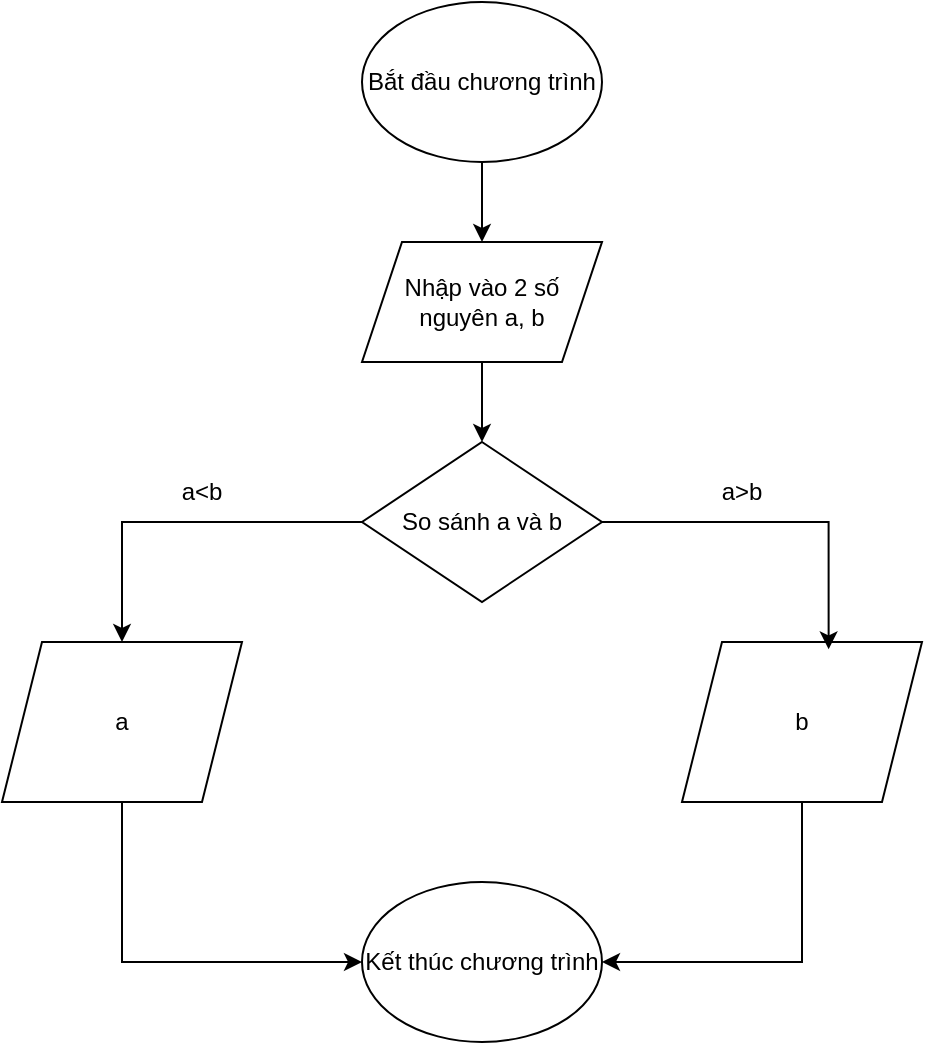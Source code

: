 <mxfile version="28.2.5">
  <diagram name="Page-1" id="I8vYod6gdMmHzipCI5QF">
    <mxGraphModel dx="772" dy="501" grid="1" gridSize="10" guides="1" tooltips="1" connect="1" arrows="1" fold="1" page="1" pageScale="1" pageWidth="850" pageHeight="1100" math="0" shadow="0">
      <root>
        <mxCell id="0" />
        <mxCell id="1" parent="0" />
        <mxCell id="HRV68TSzs3BOlZ1G72W8-13" style="edgeStyle=orthogonalEdgeStyle;rounded=0;orthogonalLoop=1;jettySize=auto;html=1;exitX=0.5;exitY=1;exitDx=0;exitDy=0;" edge="1" parent="1" source="HRV68TSzs3BOlZ1G72W8-1" target="HRV68TSzs3BOlZ1G72W8-2">
          <mxGeometry relative="1" as="geometry" />
        </mxCell>
        <mxCell id="HRV68TSzs3BOlZ1G72W8-1" value="Bắt đầu chương trình" style="ellipse;whiteSpace=wrap;html=1;" vertex="1" parent="1">
          <mxGeometry x="320" y="40" width="120" height="80" as="geometry" />
        </mxCell>
        <mxCell id="HRV68TSzs3BOlZ1G72W8-14" style="edgeStyle=orthogonalEdgeStyle;rounded=0;orthogonalLoop=1;jettySize=auto;html=1;exitX=0.5;exitY=1;exitDx=0;exitDy=0;" edge="1" parent="1" source="HRV68TSzs3BOlZ1G72W8-2" target="HRV68TSzs3BOlZ1G72W8-3">
          <mxGeometry relative="1" as="geometry" />
        </mxCell>
        <mxCell id="HRV68TSzs3BOlZ1G72W8-2" value="Nhập vào 2 số nguyên a, b" style="shape=parallelogram;perimeter=parallelogramPerimeter;whiteSpace=wrap;html=1;fixedSize=1;" vertex="1" parent="1">
          <mxGeometry x="320" y="160" width="120" height="60" as="geometry" />
        </mxCell>
        <mxCell id="HRV68TSzs3BOlZ1G72W8-6" style="edgeStyle=orthogonalEdgeStyle;rounded=0;orthogonalLoop=1;jettySize=auto;html=1;exitX=0;exitY=0.5;exitDx=0;exitDy=0;entryX=0.5;entryY=0;entryDx=0;entryDy=0;" edge="1" parent="1" source="HRV68TSzs3BOlZ1G72W8-3" target="HRV68TSzs3BOlZ1G72W8-4">
          <mxGeometry relative="1" as="geometry" />
        </mxCell>
        <mxCell id="HRV68TSzs3BOlZ1G72W8-3" value="So sánh a và b" style="rhombus;whiteSpace=wrap;html=1;" vertex="1" parent="1">
          <mxGeometry x="320" y="260" width="120" height="80" as="geometry" />
        </mxCell>
        <mxCell id="HRV68TSzs3BOlZ1G72W8-9" style="edgeStyle=orthogonalEdgeStyle;rounded=0;orthogonalLoop=1;jettySize=auto;html=1;exitX=0.5;exitY=1;exitDx=0;exitDy=0;entryX=0;entryY=0.5;entryDx=0;entryDy=0;" edge="1" parent="1" source="HRV68TSzs3BOlZ1G72W8-4" target="HRV68TSzs3BOlZ1G72W8-8">
          <mxGeometry relative="1" as="geometry" />
        </mxCell>
        <mxCell id="HRV68TSzs3BOlZ1G72W8-4" value="a" style="shape=parallelogram;perimeter=parallelogramPerimeter;whiteSpace=wrap;html=1;fixedSize=1;" vertex="1" parent="1">
          <mxGeometry x="140" y="360" width="120" height="80" as="geometry" />
        </mxCell>
        <mxCell id="HRV68TSzs3BOlZ1G72W8-10" style="edgeStyle=orthogonalEdgeStyle;rounded=0;orthogonalLoop=1;jettySize=auto;html=1;exitX=0.5;exitY=1;exitDx=0;exitDy=0;entryX=1;entryY=0.5;entryDx=0;entryDy=0;" edge="1" parent="1" source="HRV68TSzs3BOlZ1G72W8-5" target="HRV68TSzs3BOlZ1G72W8-8">
          <mxGeometry relative="1" as="geometry" />
        </mxCell>
        <mxCell id="HRV68TSzs3BOlZ1G72W8-5" value="b" style="shape=parallelogram;perimeter=parallelogramPerimeter;whiteSpace=wrap;html=1;fixedSize=1;" vertex="1" parent="1">
          <mxGeometry x="480" y="360" width="120" height="80" as="geometry" />
        </mxCell>
        <mxCell id="HRV68TSzs3BOlZ1G72W8-7" style="edgeStyle=orthogonalEdgeStyle;rounded=0;orthogonalLoop=1;jettySize=auto;html=1;exitX=1;exitY=0.5;exitDx=0;exitDy=0;entryX=0.611;entryY=0.046;entryDx=0;entryDy=0;entryPerimeter=0;" edge="1" parent="1" source="HRV68TSzs3BOlZ1G72W8-3" target="HRV68TSzs3BOlZ1G72W8-5">
          <mxGeometry relative="1" as="geometry" />
        </mxCell>
        <mxCell id="HRV68TSzs3BOlZ1G72W8-8" value="Kết thúc chương trình" style="ellipse;whiteSpace=wrap;html=1;" vertex="1" parent="1">
          <mxGeometry x="320" y="480" width="120" height="80" as="geometry" />
        </mxCell>
        <mxCell id="HRV68TSzs3BOlZ1G72W8-11" value="a&amp;lt;b" style="text;html=1;align=center;verticalAlign=middle;whiteSpace=wrap;rounded=0;" vertex="1" parent="1">
          <mxGeometry x="210" y="270" width="60" height="30" as="geometry" />
        </mxCell>
        <mxCell id="HRV68TSzs3BOlZ1G72W8-12" value="a&amp;gt;b" style="text;html=1;align=center;verticalAlign=middle;whiteSpace=wrap;rounded=0;" vertex="1" parent="1">
          <mxGeometry x="480" y="270" width="60" height="30" as="geometry" />
        </mxCell>
      </root>
    </mxGraphModel>
  </diagram>
</mxfile>
